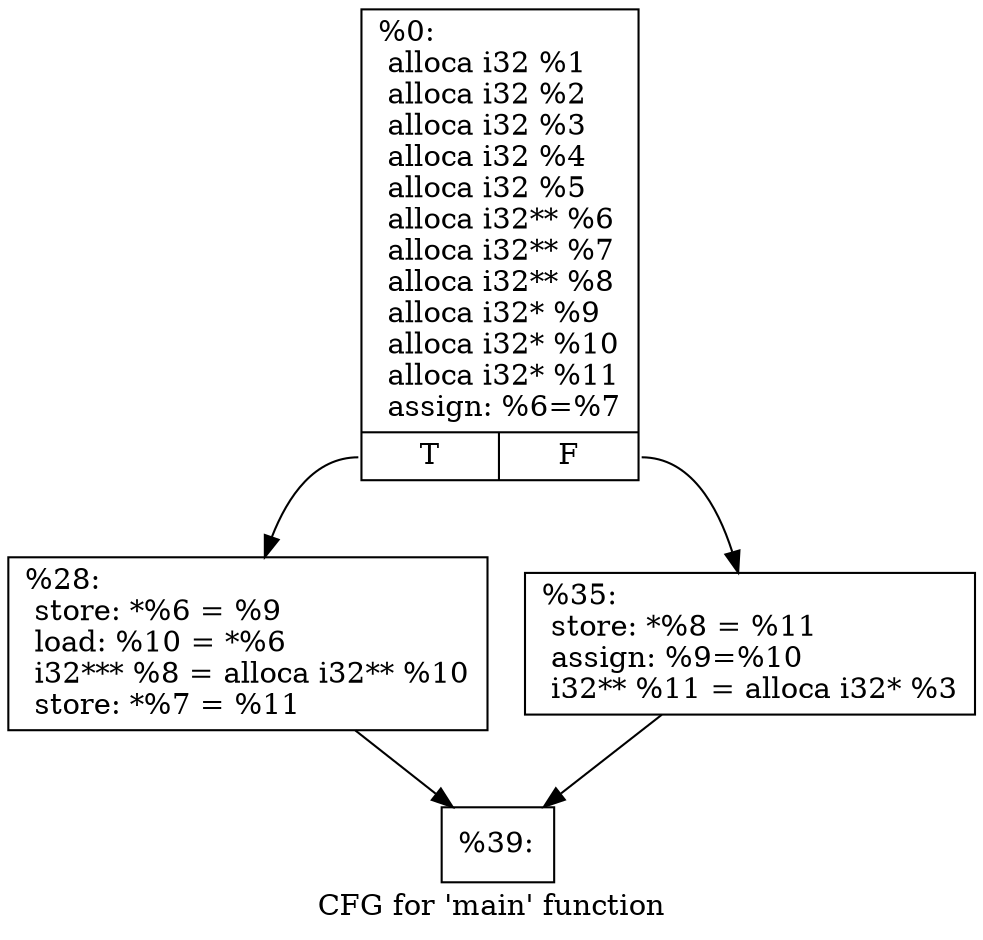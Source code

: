 digraph "CFG for 'main' function" {
	label="CFG for 'main' function";

	Node0x389eb50 [shape=record,label="{%0:\l alloca i32 %1\l alloca i32 %2\l alloca i32 %3\l alloca i32 %4\l alloca i32 %5\l alloca i32** %6\l alloca i32** %7\l alloca i32** %8\l alloca i32* %9\l alloca i32* %10\l alloca i32* %11\l assign: %6=%7\l |{<s0>T|<s1>F}}"];
	Node0x389eb50:s0 -> Node0x389f3c0;
	Node0x389eb50:s1 -> Node0x38a0350;
	Node0x389f3c0 [shape=record,label="{%28:\l store: *%6 = %9\l load: %10 = *%6\l i32*** %8 = alloca i32** %10\l store: *%7 = %11\l }"];
	Node0x389f3c0 -> Node0x38a09c0;
	Node0x38a0350 [shape=record,label="{%35:\l store: *%8 = %11\l assign: %9=%10\l i32** %11 = alloca i32* %3\l }"];
	Node0x38a0350 -> Node0x38a09c0;
	Node0x38a09c0 [shape=record,label="{%39:\l }"];
}
